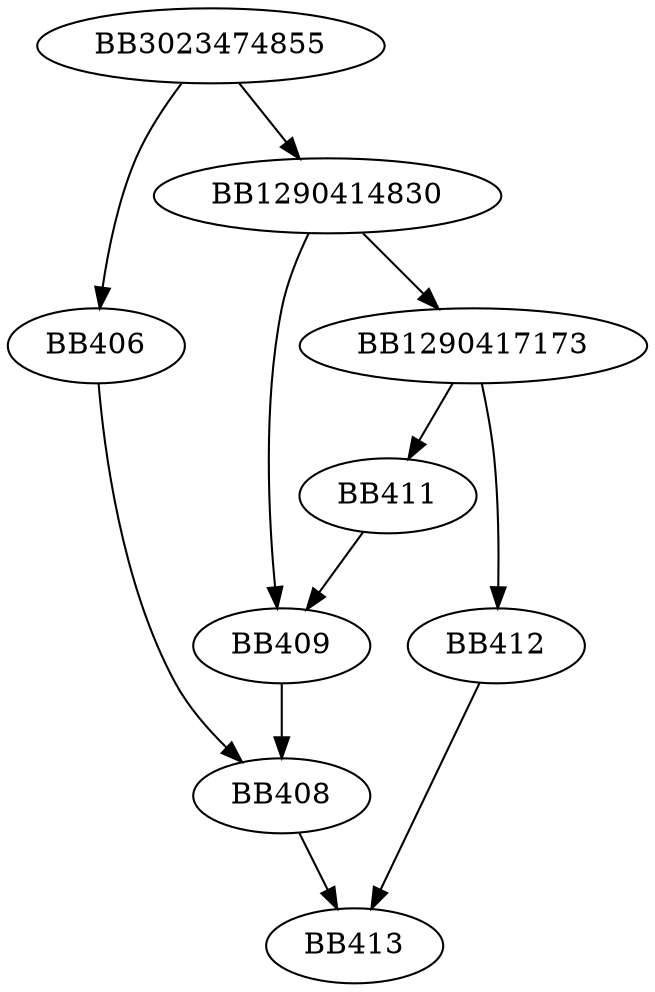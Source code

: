 digraph G{
	BB3023474855->BB406;
	BB3023474855->BB1290414830;
	BB406->BB408;
	BB1290414830->BB409;
	BB1290414830->BB1290417173;
	BB1290417173->BB411;
	BB1290417173->BB412;
	BB411->BB409;
	BB409->BB408;
	BB412->BB413;
	BB408->BB413;
}
